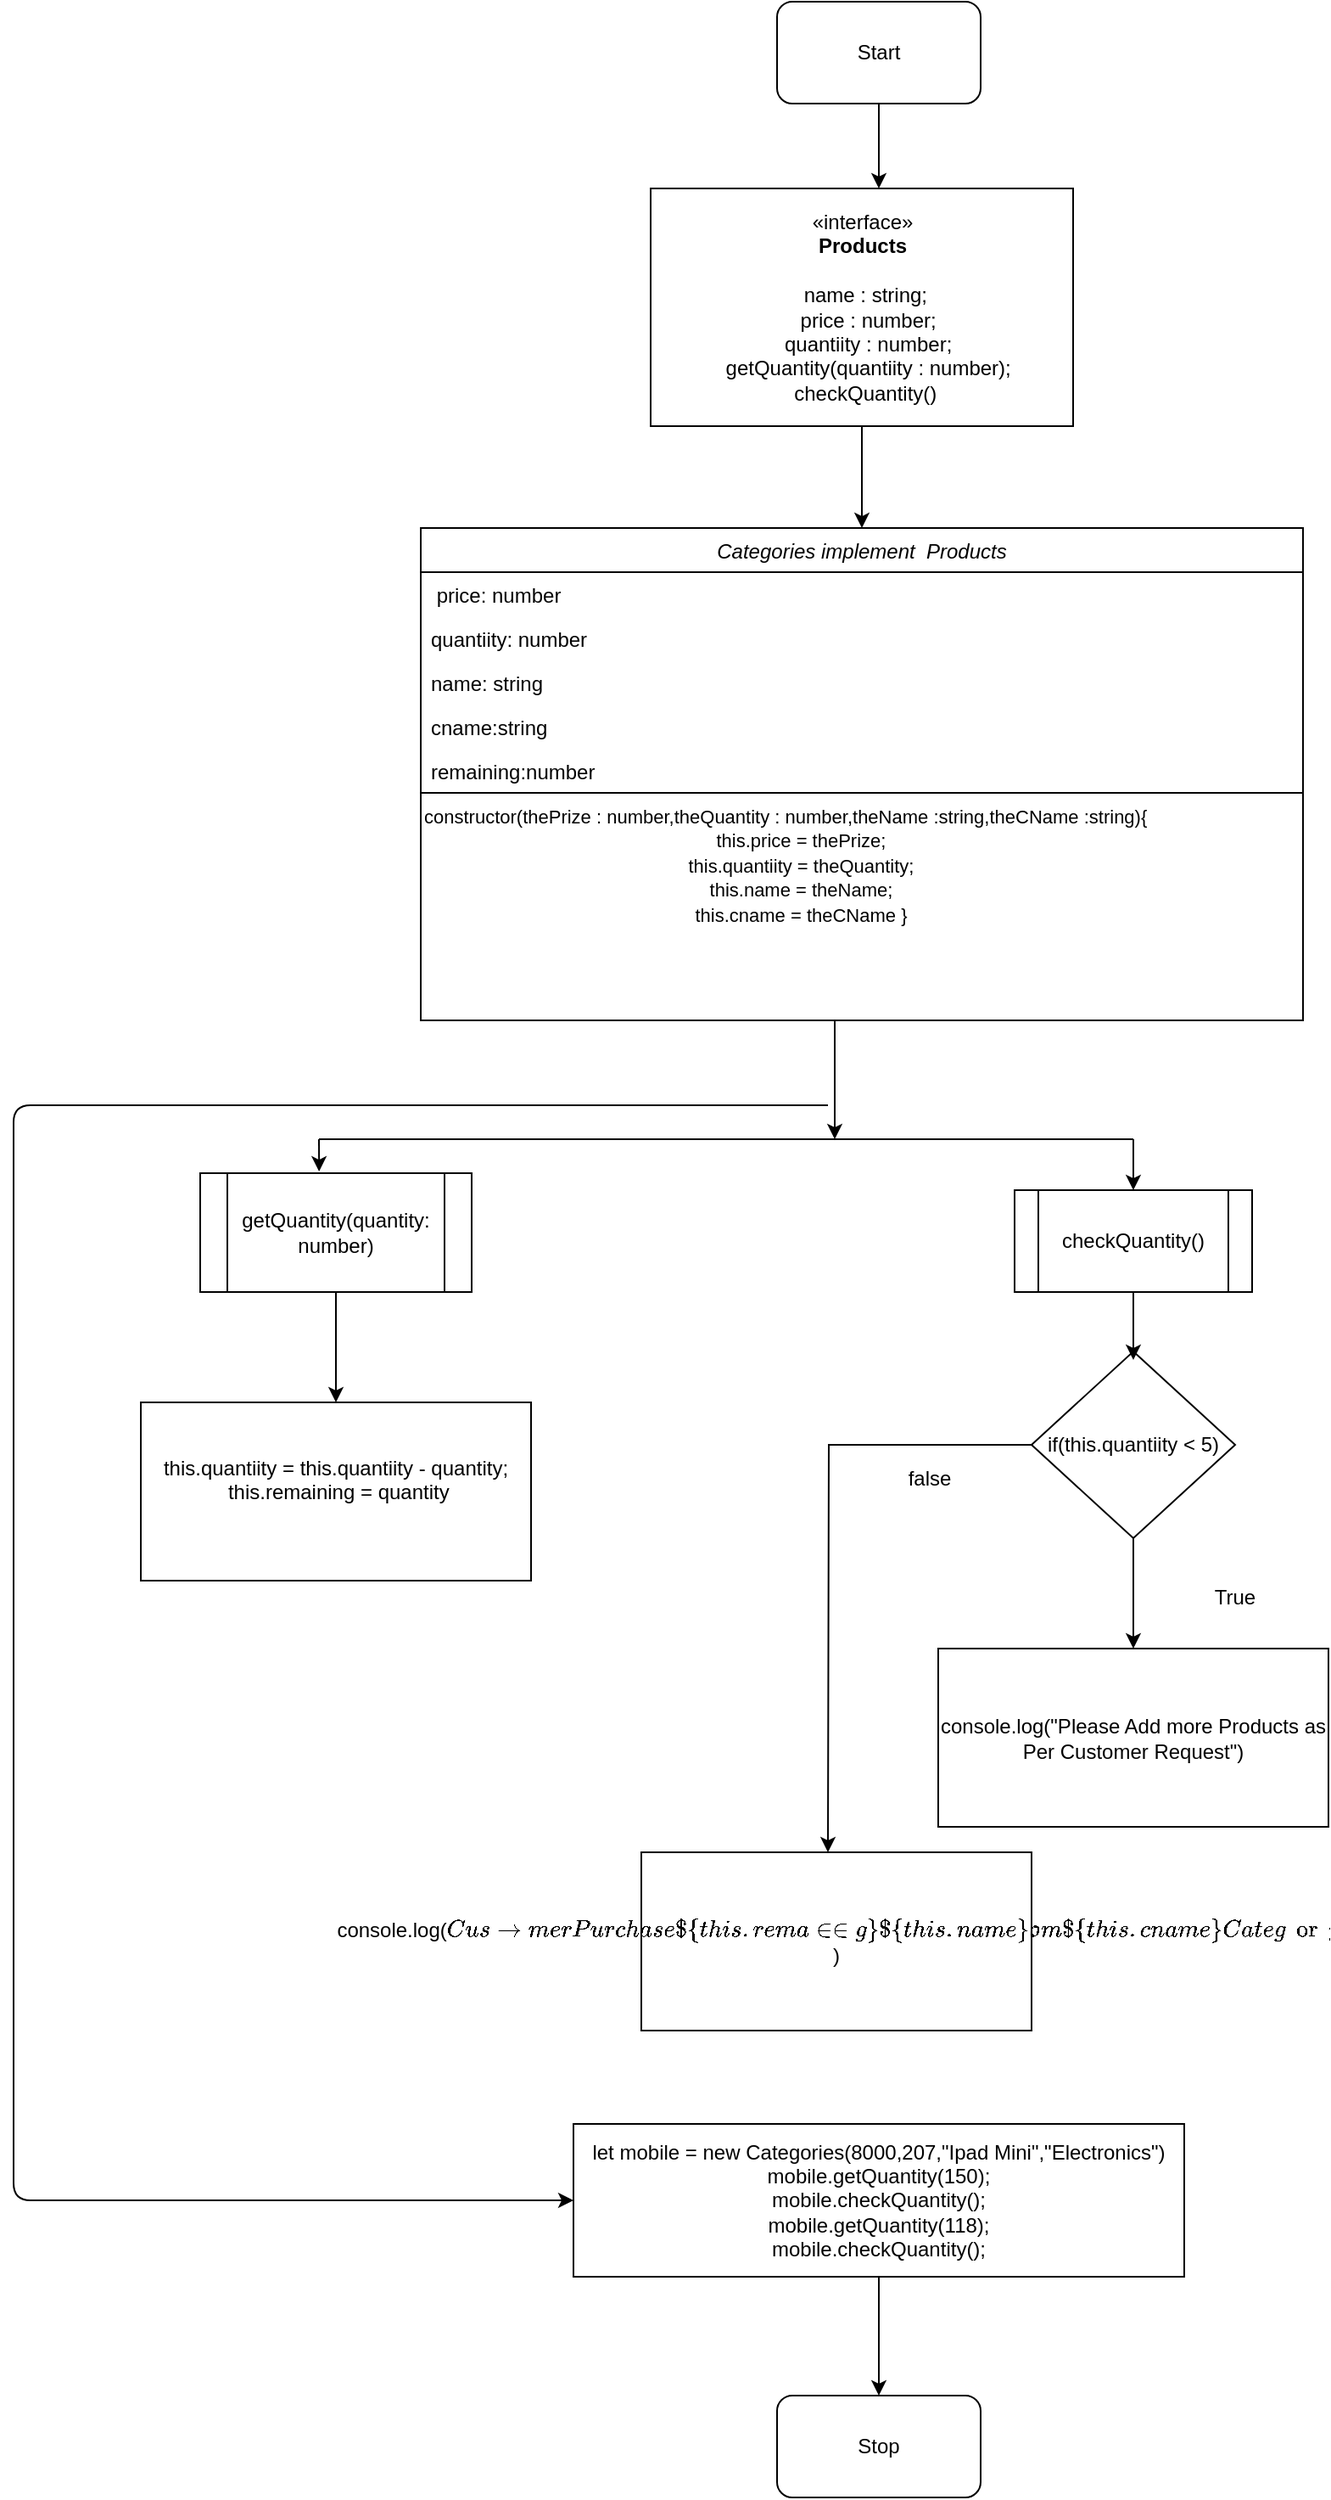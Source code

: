 <mxfile version="13.9.9" type="device"><diagram id="C5RBs43oDa-KdzZeNtuy" name="Page-1"><mxGraphModel dx="1919" dy="1663" grid="1" gridSize="10" guides="1" tooltips="1" connect="1" arrows="1" fold="1" page="1" pageScale="1" pageWidth="827" pageHeight="1169" math="0" shadow="0"><root><mxCell id="WIyWlLk6GJQsqaUBKTNV-0"/><mxCell id="WIyWlLk6GJQsqaUBKTNV-1" parent="WIyWlLk6GJQsqaUBKTNV-0"/><mxCell id="zkfFHV4jXpPFQw0GAbJ--0" value="Categories implement  Products" style="swimlane;fontStyle=2;align=center;verticalAlign=top;childLayout=stackLayout;horizontal=1;startSize=26;horizontalStack=0;resizeParent=1;resizeLast=0;collapsible=1;marginBottom=0;rounded=0;shadow=0;strokeWidth=1;" parent="WIyWlLk6GJQsqaUBKTNV-1" vertex="1"><mxGeometry x="240" y="100" width="520" height="290" as="geometry"><mxRectangle x="230" y="140" width="160" height="26" as="alternateBounds"/></mxGeometry></mxCell><mxCell id="zkfFHV4jXpPFQw0GAbJ--1" value=" price: number" style="text;align=left;verticalAlign=top;spacingLeft=4;spacingRight=4;overflow=hidden;rotatable=0;points=[[0,0.5],[1,0.5]];portConstraint=eastwest;" parent="zkfFHV4jXpPFQw0GAbJ--0" vertex="1"><mxGeometry y="26" width="520" height="26" as="geometry"/></mxCell><mxCell id="zkfFHV4jXpPFQw0GAbJ--2" value="quantiity: number" style="text;align=left;verticalAlign=top;spacingLeft=4;spacingRight=4;overflow=hidden;rotatable=0;points=[[0,0.5],[1,0.5]];portConstraint=eastwest;rounded=0;shadow=0;html=0;" parent="zkfFHV4jXpPFQw0GAbJ--0" vertex="1"><mxGeometry y="52" width="520" height="26" as="geometry"/></mxCell><mxCell id="zkfFHV4jXpPFQw0GAbJ--3" value="name: string" style="text;align=left;verticalAlign=top;spacingLeft=4;spacingRight=4;overflow=hidden;rotatable=0;points=[[0,0.5],[1,0.5]];portConstraint=eastwest;rounded=0;shadow=0;html=0;" parent="zkfFHV4jXpPFQw0GAbJ--0" vertex="1"><mxGeometry y="78" width="520" height="26" as="geometry"/></mxCell><mxCell id="g1x8XWIY6OCH34bqAsJG-1" value="cname:string" style="text;align=left;verticalAlign=top;spacingLeft=4;spacingRight=4;overflow=hidden;rotatable=0;points=[[0,0.5],[1,0.5]];portConstraint=eastwest;rounded=0;shadow=0;html=0;" vertex="1" parent="zkfFHV4jXpPFQw0GAbJ--0"><mxGeometry y="104" width="520" height="26" as="geometry"/></mxCell><mxCell id="g1x8XWIY6OCH34bqAsJG-2" value="remaining:number" style="text;align=left;verticalAlign=top;spacingLeft=4;spacingRight=4;overflow=hidden;rotatable=0;points=[[0,0.5],[1,0.5]];portConstraint=eastwest;rounded=0;shadow=0;html=0;" vertex="1" parent="zkfFHV4jXpPFQw0GAbJ--0"><mxGeometry y="130" width="520" height="26" as="geometry"/></mxCell><mxCell id="g1x8XWIY6OCH34bqAsJG-8" value="" style="endArrow=none;html=1;entryX=1;entryY=0;entryDx=0;entryDy=0;exitX=0;exitY=0;exitDx=0;exitDy=0;" edge="1" parent="zkfFHV4jXpPFQw0GAbJ--0" source="g1x8XWIY6OCH34bqAsJG-7" target="g1x8XWIY6OCH34bqAsJG-7"><mxGeometry width="50" height="50" relative="1" as="geometry"><mxPoint x="70" y="200" as="sourcePoint"/><mxPoint x="120" y="150" as="targetPoint"/></mxGeometry></mxCell><mxCell id="g1x8XWIY6OCH34bqAsJG-7" value="&lt;div style=&quot;text-align: center&quot;&gt;&lt;font face=&quot;helvetica&quot;&gt;&lt;span style=&quot;font-size: 11px ; background-color: rgb(255 , 255 , 255)&quot;&gt;constructor(thePrize : number,theQuantity : number,theName :string,theCName :string){&lt;/span&gt;&lt;/font&gt;&lt;/div&gt;&lt;div style=&quot;text-align: center&quot;&gt;&lt;font face=&quot;helvetica&quot;&gt;&lt;span style=&quot;font-size: 11px ; background-color: rgb(255 , 255 , 255)&quot;&gt;&amp;nbsp; &amp;nbsp; &amp;nbsp; this.price = thePrize;&lt;/span&gt;&lt;/font&gt;&lt;/div&gt;&lt;div style=&quot;text-align: center&quot;&gt;&lt;font face=&quot;helvetica&quot;&gt;&lt;span style=&quot;font-size: 11px ; background-color: rgb(255 , 255 , 255)&quot;&gt;&amp;nbsp; &amp;nbsp; &amp;nbsp; this.quantiity = theQuantity;&lt;/span&gt;&lt;/font&gt;&lt;/div&gt;&lt;div style=&quot;text-align: center&quot;&gt;&lt;font face=&quot;helvetica&quot;&gt;&lt;span style=&quot;font-size: 11px ; background-color: rgb(255 , 255 , 255)&quot;&gt;&amp;nbsp; &amp;nbsp; &amp;nbsp; this.name = theName;&lt;/span&gt;&lt;/font&gt;&lt;/div&gt;&lt;div style=&quot;text-align: center&quot;&gt;&lt;font face=&quot;helvetica&quot;&gt;&lt;span style=&quot;font-size: 11px ; background-color: rgb(255 , 255 , 255)&quot;&gt;&amp;nbsp; &amp;nbsp; &amp;nbsp; this.cname = theCName }&lt;/span&gt;&lt;/font&gt;&lt;/div&gt;" style="text;whiteSpace=wrap;html=1;" vertex="1" parent="zkfFHV4jXpPFQw0GAbJ--0"><mxGeometry y="156" width="520" height="134" as="geometry"/></mxCell><mxCell id="g1x8XWIY6OCH34bqAsJG-0" value="«interface»&lt;br&gt;&lt;b&gt;Products&lt;/b&gt;&lt;br&gt;&lt;br&gt;&lt;div&gt;&lt;b&gt;&amp;nbsp;&lt;/b&gt;name : string;&lt;/div&gt;&lt;div&gt;&amp;nbsp; price : number;&lt;/div&gt;&lt;div&gt;&amp;nbsp; quantiity : number;&lt;/div&gt;&lt;div&gt;&amp;nbsp; getQuantity(quantiity : number);&lt;/div&gt;&lt;div&gt;&amp;nbsp; checkQuantity()&lt;b&gt;&amp;nbsp;&lt;/b&gt;&lt;/div&gt;" style="html=1;" vertex="1" parent="WIyWlLk6GJQsqaUBKTNV-1"><mxGeometry x="375.5" y="-100" width="249" height="140" as="geometry"/></mxCell><mxCell id="g1x8XWIY6OCH34bqAsJG-29" value="" style="edgeStyle=orthogonalEdgeStyle;rounded=0;orthogonalLoop=1;jettySize=auto;html=1;" edge="1" parent="WIyWlLk6GJQsqaUBKTNV-1" source="g1x8XWIY6OCH34bqAsJG-9" target="g1x8XWIY6OCH34bqAsJG-11"><mxGeometry relative="1" as="geometry"/></mxCell><mxCell id="g1x8XWIY6OCH34bqAsJG-9" value="getQuantity(quantity: number)" style="shape=process;whiteSpace=wrap;html=1;backgroundOutline=1;" vertex="1" parent="WIyWlLk6GJQsqaUBKTNV-1"><mxGeometry x="110" y="480" width="160" height="70" as="geometry"/></mxCell><mxCell id="g1x8XWIY6OCH34bqAsJG-10" value="checkQuantity()" style="shape=process;whiteSpace=wrap;html=1;backgroundOutline=1;" vertex="1" parent="WIyWlLk6GJQsqaUBKTNV-1"><mxGeometry x="590" y="490" width="140" height="60" as="geometry"/></mxCell><mxCell id="g1x8XWIY6OCH34bqAsJG-11" value="&lt;div&gt;this.quantiity = this.quantiity - quantity;&lt;/div&gt;&lt;div&gt;&amp;nbsp;this.remaining = quantity&lt;/div&gt;&lt;div&gt;&lt;br&gt;&lt;/div&gt;" style="rounded=0;whiteSpace=wrap;html=1;" vertex="1" parent="WIyWlLk6GJQsqaUBKTNV-1"><mxGeometry x="75" y="615" width="230" height="105" as="geometry"/></mxCell><mxCell id="g1x8XWIY6OCH34bqAsJG-30" value="" style="edgeStyle=orthogonalEdgeStyle;rounded=0;orthogonalLoop=1;jettySize=auto;html=1;" edge="1" parent="WIyWlLk6GJQsqaUBKTNV-1" source="g1x8XWIY6OCH34bqAsJG-13"><mxGeometry relative="1" as="geometry"><mxPoint x="480" y="880" as="targetPoint"/></mxGeometry></mxCell><mxCell id="g1x8XWIY6OCH34bqAsJG-13" value="if(this.quantiity &amp;lt; 5)" style="rhombus;whiteSpace=wrap;html=1;" vertex="1" parent="WIyWlLk6GJQsqaUBKTNV-1"><mxGeometry x="600" y="585" width="120" height="110" as="geometry"/></mxCell><mxCell id="g1x8XWIY6OCH34bqAsJG-14" value="&lt;div&gt;console.log(&quot;Please Add more Products as Per Customer Request&quot;)&lt;br&gt;&lt;/div&gt;" style="rounded=0;whiteSpace=wrap;html=1;" vertex="1" parent="WIyWlLk6GJQsqaUBKTNV-1"><mxGeometry x="545" y="760" width="230" height="105" as="geometry"/></mxCell><mxCell id="g1x8XWIY6OCH34bqAsJG-16" value="" style="endArrow=classic;html=1;exitX=0.5;exitY=1;exitDx=0;exitDy=0;entryX=0.5;entryY=0;entryDx=0;entryDy=0;" edge="1" parent="WIyWlLk6GJQsqaUBKTNV-1" source="g1x8XWIY6OCH34bqAsJG-13" target="g1x8XWIY6OCH34bqAsJG-14"><mxGeometry width="50" height="50" relative="1" as="geometry"><mxPoint x="430" y="810" as="sourcePoint"/><mxPoint x="690" y="760" as="targetPoint"/></mxGeometry></mxCell><mxCell id="g1x8XWIY6OCH34bqAsJG-17" value="True" style="text;html=1;strokeColor=none;fillColor=none;align=center;verticalAlign=middle;whiteSpace=wrap;rounded=0;" vertex="1" parent="WIyWlLk6GJQsqaUBKTNV-1"><mxGeometry x="700" y="720" width="40" height="20" as="geometry"/></mxCell><mxCell id="g1x8XWIY6OCH34bqAsJG-20" value="" style="endArrow=classic;html=1;exitX=0.5;exitY=1;exitDx=0;exitDy=0;" edge="1" parent="WIyWlLk6GJQsqaUBKTNV-1" source="g1x8XWIY6OCH34bqAsJG-10"><mxGeometry width="50" height="50" relative="1" as="geometry"><mxPoint x="480" y="630" as="sourcePoint"/><mxPoint x="660" y="590" as="targetPoint"/></mxGeometry></mxCell><mxCell id="g1x8XWIY6OCH34bqAsJG-21" value="false" style="text;html=1;strokeColor=none;fillColor=none;align=center;verticalAlign=middle;whiteSpace=wrap;rounded=0;" vertex="1" parent="WIyWlLk6GJQsqaUBKTNV-1"><mxGeometry x="520" y="650" width="40" height="20" as="geometry"/></mxCell><mxCell id="g1x8XWIY6OCH34bqAsJG-22" value="&lt;div&gt;&amp;nbsp;console.log(`Customer Purchase ${this.remaining} ${this.name} from ${this.cname} Category`)&lt;br&gt;&lt;/div&gt;" style="rounded=0;whiteSpace=wrap;html=1;" vertex="1" parent="WIyWlLk6GJQsqaUBKTNV-1"><mxGeometry x="370" y="880" width="230" height="105" as="geometry"/></mxCell><mxCell id="g1x8XWIY6OCH34bqAsJG-23" value="" style="endArrow=none;html=1;" edge="1" parent="WIyWlLk6GJQsqaUBKTNV-1"><mxGeometry width="50" height="50" relative="1" as="geometry"><mxPoint x="180" y="460" as="sourcePoint"/><mxPoint x="660" y="460" as="targetPoint"/></mxGeometry></mxCell><mxCell id="g1x8XWIY6OCH34bqAsJG-24" value="" style="endArrow=classic;html=1;entryX=0.438;entryY=-0.014;entryDx=0;entryDy=0;entryPerimeter=0;" edge="1" parent="WIyWlLk6GJQsqaUBKTNV-1" target="g1x8XWIY6OCH34bqAsJG-9"><mxGeometry width="50" height="50" relative="1" as="geometry"><mxPoint x="180" y="460" as="sourcePoint"/><mxPoint x="530" y="380" as="targetPoint"/></mxGeometry></mxCell><mxCell id="g1x8XWIY6OCH34bqAsJG-27" value="" style="endArrow=classic;html=1;entryX=0.5;entryY=0;entryDx=0;entryDy=0;" edge="1" parent="WIyWlLk6GJQsqaUBKTNV-1" target="g1x8XWIY6OCH34bqAsJG-10"><mxGeometry width="50" height="50" relative="1" as="geometry"><mxPoint x="660" y="460" as="sourcePoint"/><mxPoint x="530" y="580" as="targetPoint"/></mxGeometry></mxCell><mxCell id="g1x8XWIY6OCH34bqAsJG-28" value="" style="endArrow=classic;html=1;" edge="1" parent="WIyWlLk6GJQsqaUBKTNV-1"><mxGeometry width="50" height="50" relative="1" as="geometry"><mxPoint x="484" y="390" as="sourcePoint"/><mxPoint x="484" y="460" as="targetPoint"/></mxGeometry></mxCell><mxCell id="g1x8XWIY6OCH34bqAsJG-53" value="" style="edgeStyle=orthogonalEdgeStyle;rounded=0;orthogonalLoop=1;jettySize=auto;html=1;" edge="1" parent="WIyWlLk6GJQsqaUBKTNV-1" source="g1x8XWIY6OCH34bqAsJG-31" target="g1x8XWIY6OCH34bqAsJG-34"><mxGeometry relative="1" as="geometry"/></mxCell><mxCell id="g1x8XWIY6OCH34bqAsJG-31" value="let mobile = new Categories(8000,207,&quot;Ipad Mini&quot;,&quot;Electronics&quot;)&lt;br&gt;mobile.getQuantity(150);&lt;br&gt;mobile.checkQuantity();&lt;br&gt;mobile.getQuantity(118);&lt;br&gt;mobile.checkQuantity();" style="rounded=0;whiteSpace=wrap;html=1;" vertex="1" parent="WIyWlLk6GJQsqaUBKTNV-1"><mxGeometry x="330" y="1040" width="360" height="90" as="geometry"/></mxCell><mxCell id="g1x8XWIY6OCH34bqAsJG-32" value="" style="endArrow=classic;html=1;exitX=0.5;exitY=1;exitDx=0;exitDy=0;entryX=0.5;entryY=0;entryDx=0;entryDy=0;" edge="1" parent="WIyWlLk6GJQsqaUBKTNV-1" source="g1x8XWIY6OCH34bqAsJG-0" target="zkfFHV4jXpPFQw0GAbJ--0"><mxGeometry width="50" height="50" relative="1" as="geometry"><mxPoint x="480" y="240" as="sourcePoint"/><mxPoint x="530" y="190" as="targetPoint"/></mxGeometry></mxCell><mxCell id="g1x8XWIY6OCH34bqAsJG-36" value="" style="edgeStyle=orthogonalEdgeStyle;rounded=0;orthogonalLoop=1;jettySize=auto;html=1;" edge="1" parent="WIyWlLk6GJQsqaUBKTNV-1" source="g1x8XWIY6OCH34bqAsJG-33" target="g1x8XWIY6OCH34bqAsJG-0"><mxGeometry relative="1" as="geometry"><Array as="points"><mxPoint x="510" y="-60"/><mxPoint x="510" y="-60"/></Array></mxGeometry></mxCell><mxCell id="g1x8XWIY6OCH34bqAsJG-33" value="Start" style="rounded=1;whiteSpace=wrap;html=1;" vertex="1" parent="WIyWlLk6GJQsqaUBKTNV-1"><mxGeometry x="450" y="-210" width="120" height="60" as="geometry"/></mxCell><mxCell id="g1x8XWIY6OCH34bqAsJG-34" value="Stop" style="rounded=1;whiteSpace=wrap;html=1;" vertex="1" parent="WIyWlLk6GJQsqaUBKTNV-1"><mxGeometry x="450" y="1200" width="120" height="60" as="geometry"/></mxCell><mxCell id="g1x8XWIY6OCH34bqAsJG-51" value="" style="endArrow=classic;html=1;entryX=0;entryY=0.5;entryDx=0;entryDy=0;" edge="1" parent="WIyWlLk6GJQsqaUBKTNV-1" target="g1x8XWIY6OCH34bqAsJG-31"><mxGeometry width="50" height="50" relative="1" as="geometry"><mxPoint x="480" y="440" as="sourcePoint"/><mxPoint y="1085" as="targetPoint"/><Array as="points"><mxPoint y="440"/><mxPoint y="695"/><mxPoint y="1085"/></Array></mxGeometry></mxCell></root></mxGraphModel></diagram></mxfile>